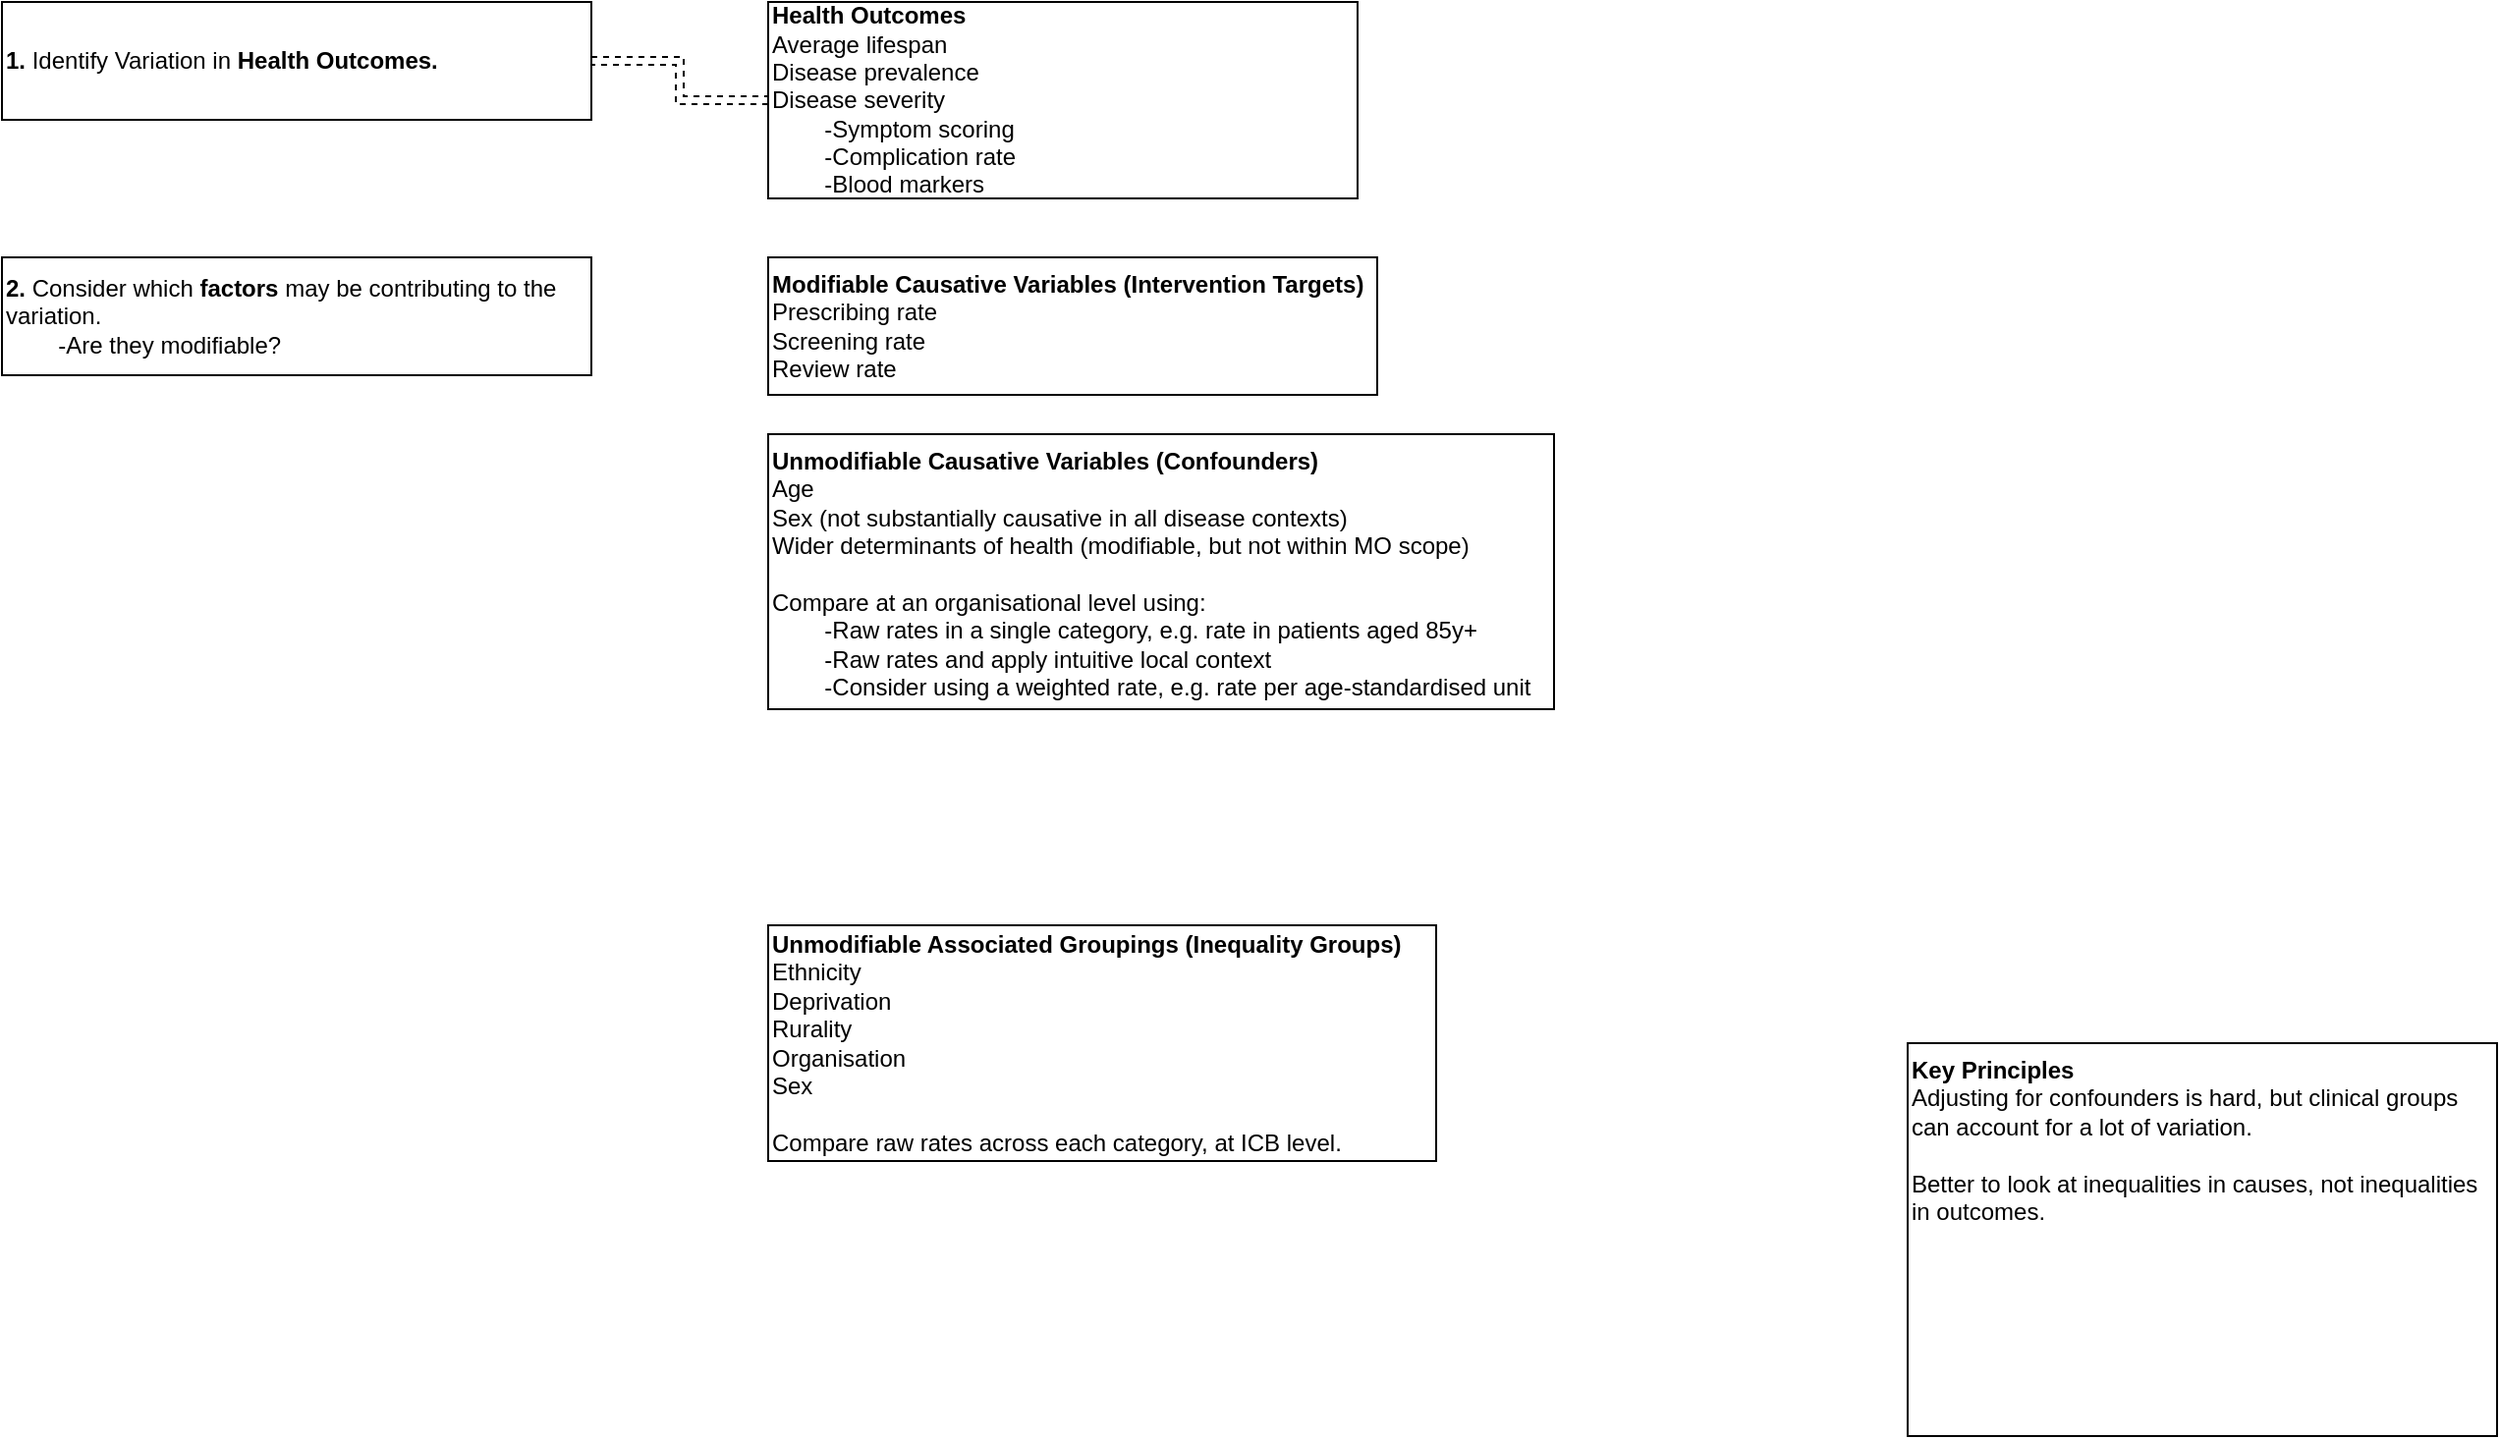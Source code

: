 <mxfile version="27.2.0">
  <diagram name="Page-1" id="2GY_7wuPncDDB6MdZIyX">
    <mxGraphModel dx="1234" dy="711" grid="1" gridSize="10" guides="1" tooltips="1" connect="1" arrows="1" fold="1" page="1" pageScale="1" pageWidth="827" pageHeight="1169" math="0" shadow="0">
      <root>
        <mxCell id="0" />
        <mxCell id="1" parent="0" />
        <mxCell id="3T3PI2FYbwUi27SVwXz3-1" value="&lt;b&gt;Health Outcomes&lt;/b&gt;&lt;div&gt;Average lifespan&lt;/div&gt;&lt;div&gt;Disease prevalence&lt;/div&gt;&lt;div&gt;Disease severity&lt;/div&gt;&lt;div&gt;&lt;span style=&quot;white-space: pre;&quot;&gt;&#x9;&lt;/span&gt;-Symptom scoring&lt;/div&gt;&lt;div&gt;&lt;span style=&quot;white-space: pre;&quot;&gt;&#x9;&lt;/span&gt;-Complication rate&lt;/div&gt;&lt;div&gt;&lt;span style=&quot;white-space: pre;&quot;&gt;&#x9;&lt;/span&gt;-Blood markers&lt;/div&gt;" style="rounded=0;whiteSpace=wrap;html=1;align=left;glass=0;" vertex="1" parent="1">
          <mxGeometry x="440" y="40" width="300" height="100" as="geometry" />
        </mxCell>
        <mxCell id="3T3PI2FYbwUi27SVwXz3-2" value="&lt;div&gt;&lt;b&gt;Modifiable Causative Variables (Intervention Targets)&lt;/b&gt;&lt;/div&gt;&lt;div&gt;&lt;span style=&quot;background-color: transparent; color: light-dark(rgb(0, 0, 0), rgb(255, 255, 255));&quot;&gt;Prescribing rate&lt;/span&gt;&lt;/div&gt;&lt;div&gt;&lt;span style=&quot;background-color: transparent; color: light-dark(rgb(0, 0, 0), rgb(255, 255, 255));&quot;&gt;Screening rate&lt;/span&gt;&lt;/div&gt;&lt;div&gt;&lt;span style=&quot;background-color: transparent; color: light-dark(rgb(0, 0, 0), rgb(255, 255, 255));&quot;&gt;Review rate&lt;/span&gt;&lt;/div&gt;" style="rounded=0;whiteSpace=wrap;html=1;align=left;verticalAlign=top;glass=0;" vertex="1" parent="1">
          <mxGeometry x="440" y="170" width="310" height="70" as="geometry" />
        </mxCell>
        <mxCell id="3T3PI2FYbwUi27SVwXz3-3" value="&lt;div&gt;&lt;b&gt;Unmodifiable Associated Groupings (Inequality Groups)&lt;/b&gt;&lt;/div&gt;&lt;div&gt;Ethnicity&lt;/div&gt;&lt;div&gt;Deprivation&lt;/div&gt;&lt;div&gt;&lt;span style=&quot;background-color: transparent; color: light-dark(rgb(0, 0, 0), rgb(255, 255, 255));&quot;&gt;Rurality&lt;/span&gt;&lt;/div&gt;&lt;div&gt;Organisation&lt;/div&gt;&lt;div&gt;Sex&lt;/div&gt;&lt;div&gt;&lt;br&gt;&lt;/div&gt;&lt;div&gt;Compare raw rates across each category, at ICB level.&lt;span style=&quot;background-color: transparent; color: light-dark(rgb(0, 0, 0), rgb(255, 255, 255));&quot;&gt;&amp;nbsp;&lt;/span&gt;&lt;/div&gt;" style="rounded=0;whiteSpace=wrap;html=1;align=left;glass=0;" vertex="1" parent="1">
          <mxGeometry x="440" y="510" width="340" height="120" as="geometry" />
        </mxCell>
        <mxCell id="3T3PI2FYbwUi27SVwXz3-4" value="&lt;div&gt;&lt;span style=&quot;background-color: transparent; color: light-dark(rgb(0, 0, 0), rgb(255, 255, 255));&quot;&gt;&lt;b&gt;Key Principles&lt;/b&gt;&lt;/span&gt;&lt;/div&gt;&lt;div&gt;Adjusting for confounders is hard, but clinical groups can account for a lot of variation.&lt;/div&gt;&lt;div&gt;&lt;br&gt;&lt;/div&gt;&lt;div&gt;Better to look at inequalities in causes, not inequalities in outcomes.&lt;/div&gt;&lt;div&gt;&lt;br&gt;&lt;/div&gt;" style="rounded=0;whiteSpace=wrap;html=1;align=left;verticalAlign=top;" vertex="1" parent="1">
          <mxGeometry x="1020" y="570" width="300" height="200" as="geometry" />
        </mxCell>
        <mxCell id="3T3PI2FYbwUi27SVwXz3-5" value="&lt;div&gt;&lt;b&gt;Unmodifiable Causative Variables (Confounders)&lt;/b&gt;&lt;/div&gt;&lt;div&gt;Age&lt;/div&gt;&lt;div&gt;Sex (not substantially causative in all disease contexts)&lt;/div&gt;&lt;div&gt;Wider determinants of health (modifiable, but not within MO scope)&lt;/div&gt;&lt;div&gt;&lt;br&gt;&lt;/div&gt;&lt;div&gt;Compare at an organisational level using:&lt;/div&gt;&lt;div&gt;&lt;span style=&quot;white-space: pre;&quot;&gt;&#x9;&lt;/span&gt;-Raw rates in a single category, e.g. rate in patients aged 85y+&lt;/div&gt;&lt;div&gt;&lt;span style=&quot;white-space: pre;&quot;&gt;&#x9;&lt;/span&gt;-Raw rates and apply intuitive local context&lt;/div&gt;&lt;div&gt;&lt;span style=&quot;white-space: pre;&quot;&gt;&#x9;&lt;/span&gt;-C&lt;span style=&quot;background-color: transparent; color: light-dark(rgb(0, 0, 0), rgb(255, 255, 255));&quot;&gt;onsider using a weighted&amp;nbsp;&lt;/span&gt;&lt;span style=&quot;background-color: transparent; color: light-dark(rgb(0, 0, 0), rgb(255, 255, 255));&quot;&gt;rate, e.g. rate per age-standardised unit&lt;/span&gt;&lt;/div&gt;" style="rounded=0;whiteSpace=wrap;html=1;align=left;verticalAlign=top;glass=0;shadow=0;" vertex="1" parent="1">
          <mxGeometry x="440" y="260" width="400" height="140" as="geometry" />
        </mxCell>
        <mxCell id="3T3PI2FYbwUi27SVwXz3-8" style="edgeStyle=orthogonalEdgeStyle;rounded=0;orthogonalLoop=1;jettySize=auto;html=1;exitX=1;exitY=0.5;exitDx=0;exitDy=0;entryX=0;entryY=0.5;entryDx=0;entryDy=0;shape=link;dashed=1;" edge="1" parent="1" source="3T3PI2FYbwUi27SVwXz3-6" target="3T3PI2FYbwUi27SVwXz3-1">
          <mxGeometry relative="1" as="geometry" />
        </mxCell>
        <mxCell id="3T3PI2FYbwUi27SVwXz3-6" value="&lt;div&gt;&lt;b&gt;1. &lt;/b&gt;Identify Variation in &lt;b&gt;Health Outcomes.&lt;/b&gt;&lt;/div&gt;" style="rounded=0;whiteSpace=wrap;html=1;align=left;glass=0;" vertex="1" parent="1">
          <mxGeometry x="50" y="40" width="300" height="60" as="geometry" />
        </mxCell>
        <mxCell id="3T3PI2FYbwUi27SVwXz3-7" value="&lt;div&gt;&lt;b&gt;2. &lt;/b&gt;Consider which &lt;b&gt;factors &lt;/b&gt;may be contributing to the variation.&lt;/div&gt;&lt;div&gt;&lt;span style=&quot;white-space: pre;&quot;&gt;&#x9;&lt;/span&gt;-Are they modifiable?&lt;/div&gt;" style="rounded=0;whiteSpace=wrap;html=1;align=left;glass=0;" vertex="1" parent="1">
          <mxGeometry x="50" y="170" width="300" height="60" as="geometry" />
        </mxCell>
      </root>
    </mxGraphModel>
  </diagram>
</mxfile>
